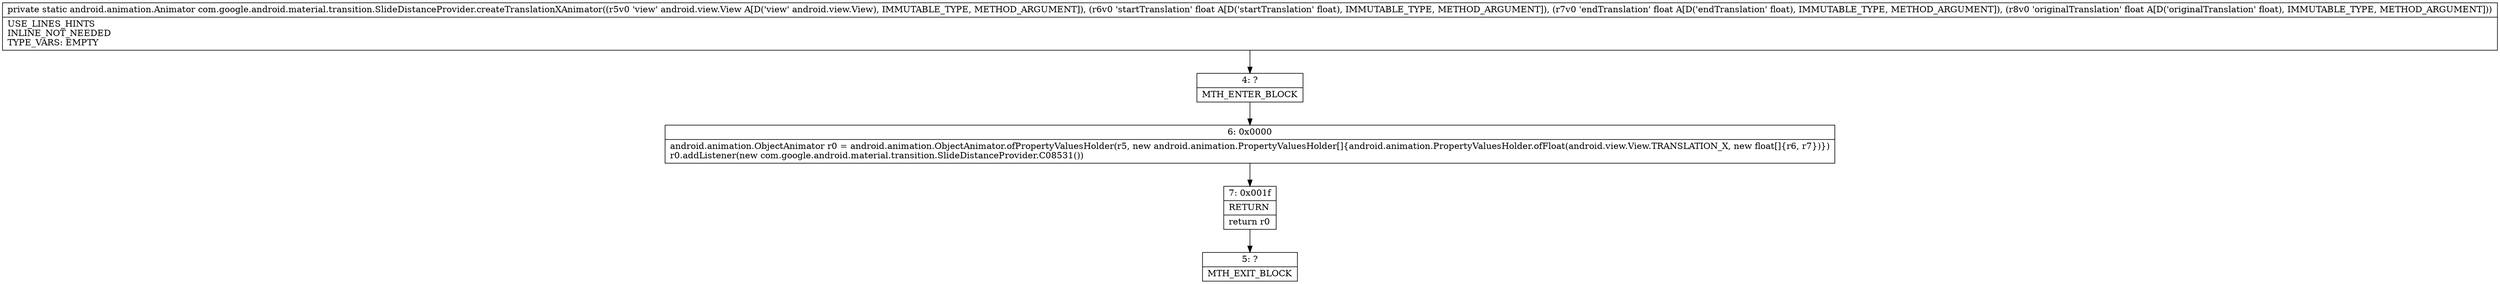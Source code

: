 digraph "CFG forcom.google.android.material.transition.SlideDistanceProvider.createTranslationXAnimator(Landroid\/view\/View;FFF)Landroid\/animation\/Animator;" {
Node_4 [shape=record,label="{4\:\ ?|MTH_ENTER_BLOCK\l}"];
Node_6 [shape=record,label="{6\:\ 0x0000|android.animation.ObjectAnimator r0 = android.animation.ObjectAnimator.ofPropertyValuesHolder(r5, new android.animation.PropertyValuesHolder[]\{android.animation.PropertyValuesHolder.ofFloat(android.view.View.TRANSLATION_X, new float[]\{r6, r7\})\})\lr0.addListener(new com.google.android.material.transition.SlideDistanceProvider.C08531())\l}"];
Node_7 [shape=record,label="{7\:\ 0x001f|RETURN\l|return r0\l}"];
Node_5 [shape=record,label="{5\:\ ?|MTH_EXIT_BLOCK\l}"];
MethodNode[shape=record,label="{private static android.animation.Animator com.google.android.material.transition.SlideDistanceProvider.createTranslationXAnimator((r5v0 'view' android.view.View A[D('view' android.view.View), IMMUTABLE_TYPE, METHOD_ARGUMENT]), (r6v0 'startTranslation' float A[D('startTranslation' float), IMMUTABLE_TYPE, METHOD_ARGUMENT]), (r7v0 'endTranslation' float A[D('endTranslation' float), IMMUTABLE_TYPE, METHOD_ARGUMENT]), (r8v0 'originalTranslation' float A[D('originalTranslation' float), IMMUTABLE_TYPE, METHOD_ARGUMENT]))  | USE_LINES_HINTS\lINLINE_NOT_NEEDED\lTYPE_VARS: EMPTY\l}"];
MethodNode -> Node_4;Node_4 -> Node_6;
Node_6 -> Node_7;
Node_7 -> Node_5;
}

